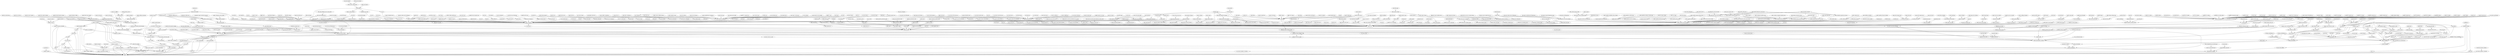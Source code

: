digraph "/home/cendes/Documents/masters_thesis/ocloz/knob_graph_search/./sched_rt_runtime_us.dot" {
	 sched_rt_runtime_exceeded -> _ROOT_
	 update_curr_rt -> sched_rt_runtime_exceeded
	 __enable_runtime -> _ROOT_
	 rq_online_rt -> __enable_runtime
	 BUG_ON -> _ROOT_
	 __disable_runtime -> BUG_ON
	 min_t -> _ROOT_
	 __disable_runtime -> min_t
	 __disable_runtime -> _ROOT_
	 rq_offline_rt -> __disable_runtime
	 sched_rt_bandwidth_account -> _ROOT_
	 update_curr_dl -> sched_rt_bandwidth_account
	 sched_rt_do_global -> _ROOT_
	 sched_rt_handler -> sched_rt_do_global
	 start_rt_bandwidth -> _ROOT_
	 inc_rt_group -> start_rt_bandwidth
	 sched_init -> _ROOT_
	 start_kernel -> sched_init
	 init_rt_rq -> _ROOT_
	 sched_init -> init_rt_rq
	 init_rt_bandwidth -> _ROOT_
	 sched_init -> init_rt_bandwidth
	 sched_rt_global_constraints -> _ROOT_
	 sched_rt_handler -> sched_rt_global_constraints
	 sched_dl_do_global -> _ROOT_
	 sched_rt_handler -> sched_dl_do_global
	 init_dl_bandwidth -> _ROOT_
	 sched_init -> init_dl_bandwidth
	 init_dl_rq_bw_ratio -> _ROOT_
	 sched_dl_do_global -> init_dl_rq_bw_ratio
	 init_dl_rq -> init_dl_rq_bw_ratio
	 likely -> _ROOT_
	 sched_rt_runtime_exceeded -> likely
	 do_div -> likely
	 __arch_xprod_64 -> _ROOT_
	 __div64_const32 -> __arch_xprod_64
	 __div64_const32 -> _ROOT_
	 do_div -> __div64_const32
	 do_div -> _ROOT_
	 div_u64_rem -> do_div
	 div_u64_rem -> _ROOT_
	 div_u64 -> div_u64_rem
	 div_u64 -> _ROOT_
	 div64_u64 -> div_u64
	 div64_u64 -> _ROOT_
	 to_ratio -> div64_u64
	 to_ratio -> _ROOT_
	 sched_dl_global_validate -> to_ratio
	 sched_dl_global_validate -> _ROOT_
	 sched_rt_handler -> sched_dl_global_validate
	 init_dl_bw -> _ROOT_
	 init_rootdomain -> init_dl_bw
	 init_dl_rq -> init_dl_bw
	 global_rt_runtime -> _ROOT_
	 sched_rt_global_constraints -> global_rt_runtime
	 sched_dl_do_global -> global_rt_runtime
	 init_dl_rq_bw_ratio -> global_rt_runtime
	 sched_dl_global_validate -> global_rt_runtime
	 sched_rt_do_global -> global_rt_runtime
	 init_dl_bw -> global_rt_runtime
	 tg_rt_schedulable -> global_rt_runtime
	 sched_init -> global_rt_runtime
	 rt_bandwidth_enabled -> _ROOT_
	 update_curr_rt -> rt_bandwidth_enabled
	 do_sched_rt_period_timer -> rt_bandwidth_enabled
	 start_rt_bandwidth -> rt_bandwidth_enabled
	 tg_rt_schedulable -> rt_bandwidth_enabled
	 update_curr_dl -> rt_bandwidth_enabled
	 __sched_setscheduler -> rt_bandwidth_enabled
	 dl_bandwidth_enabled -> _ROOT_
	 dl_task_offline_migration -> dl_bandwidth_enabled
	 dl_task_check_affinity -> dl_bandwidth_enabled
	 __sched_setscheduler -> dl_bandwidth_enabled
	 restrict_cpus_allowed_ptr -> dl_bandwidth_enabled
	 sched_rt_handler -> _ROOT_
	 sched_rt_global_validate -> _ROOT_
	 sched_rt_handler -> sched_rt_global_validate
	 rcu_torture_enable_rt_throttle -> _ROOT_
	 rcutorture_booster_cleanup -> rcu_torture_enable_rt_throttle
	 rcu_torture_disable_rt_throttle -> _ROOT_
	 rcutorture_booster_init -> rcu_torture_disable_rt_throttle
	 inc_rt_tasks -> inc_rt_group
	 sched_init -> init_dl_rq
	 force_compatible_cpus_allowed_ptr -> restrict_cpus_allowed_ptr
	 normalize_rt_tasks -> __sched_setscheduler
	 sched_setattr_nocheck -> __sched_setscheduler
	 sched_setattr -> __sched_setscheduler
	 _sched_setscheduler -> __sched_setscheduler
	 sched_setscheduler_nocheck -> _sched_setscheduler
	 sched_setscheduler -> _sched_setscheduler
	 set_priority -> sched_setscheduler
	 set_process_priority -> sched_setscheduler
	 main -> sched_setscheduler
	 do_sched_setscheduler -> sched_setscheduler
	 SYSCALL_DEFINE2 -> do_sched_setscheduler
	 SYSCALL_DEFINE3 -> do_sched_setscheduler
	 SYSCALL_DEFINE3 -> SYSCALL_DEFINE3
	 SYSCALL_DEFINE2 -> SYSCALL_DEFINE2
	 prepare_system -> set_process_priority
	 main -> prepare_system
	 main -> set_priority
	 rcu_spawn_one_boost_kthread -> sched_setscheduler_nocheck
	 rcu_cpu_kthread_setup -> sched_setscheduler_nocheck
	 rcu_spawn_gp_kthread -> sched_setscheduler_nocheck
	 sched_set_fifo_low -> sched_setscheduler_nocheck
	 sched_set_stop_task -> sched_setscheduler_nocheck
	 rcutorture_booster_init -> sched_setscheduler_nocheck
	 sched_set_fifo -> sched_setscheduler_nocheck
	 __kthread_create_on_node -> sched_setscheduler_nocheck
	 __kthread_create_worker -> __kthread_create_on_node
	 kthread_create_on_node -> __kthread_create_on_node
	 svc_start_kthreads -> kthread_create_on_node
	 pktgen_create_thread -> kthread_create_on_node
	 create_worker -> kthread_create_on_node
	 do_map_benchmark -> kthread_create_on_node
	 rcutorture_booster_init -> kthread_create_on_node
	 kthread_create_on_cpu -> kthread_create_on_node
	 __cpu_map_entry_alloc -> kthread_create_on_node
	 kthread_create -> kthread_create_on_node
	 rdtgroup_pseudo_lock_create -> kthread_create_on_node
	 pseudo_lock_measure_cycles -> kthread_create_on_node
	 pseudo_lock_measure_trigger -> pseudo_lock_measure_cycles
	 rdtgroup_schemata_write -> rdtgroup_pseudo_lock_create
	 batadv_tp_start_kthread -> kthread_create
	 start_pageattr_test -> kthread_create
	 init_rescuer -> kthread_create
	 nfsd4_copy -> kthread_create
	 lockd_start_svc -> kthread_create
	 ubifs_remount_rw -> kthread_create
	 rcu_spawn_one_boost_kthread -> kthread_create
	 psi_trigger_create -> kthread_create
	 kthread_run -> kthread_create
	 mount_ubifs -> kthread_create
	 rcu_spawn_gp_kthread -> kthread_create
	 apm_init -> kthread_create
	 setup_irq_thread -> kthread_create
	 sugov_kthread_create -> kthread_create
	 lockd_up -> lockd_start_svc
	 nfsd_startup_net -> lockd_up
	 reclaimer -> lockd_up
	 nlmclnt_init -> lockd_up
	 nfs_start_lockd -> nlmclnt_init
	 nfsd_svc -> nfsd_startup_net
	 ubifs_fill_super -> mount_ubifs
	 ubifs_mount -> ubifs_fill_super
	 ubifs_remount_fs -> ubifs_remount_rw
	 kvm_vm_create_worker_thread -> kthread_run
	 tomoyo_notify_gc -> kthread_run
	 sample_trace_array_init -> kthread_run
	 ftrace_direct_init -> kthread_run
	 start_sync_thread -> kthread_run
	 foo_bar_reg -> kthread_run
	 rfcomm_init -> kthread_run
	 hidp_session_start_sync -> kthread_run
	 kswapd_run -> kthread_run
	 page_alloc_init_late -> kthread_run
	 init_jfs_fs -> kthread_run
	 audit_send_reply -> kthread_run
	 jffs2_start_garbage_collect_thread -> kthread_run
	 init_threads -> kthread_run
	 ksmbd_tcp_run_kthread -> kthread_run
	 hung_task_init -> kthread_run
	 ksmbd_tcp_new_connection -> kthread_run
	 f2fs_create_flush_cmd_control -> kthread_run
	 f2fs_start_discard_thread -> kthread_run
	 ocfs2_recovery_thread -> kthread_run
	 cryptomgr_schedule_probe -> kthread_run
	 nfs4_schedule_state_manager -> kthread_run
	 bnep_add_connection -> kthread_run
	 cryptomgr_schedule_test -> kthread_run
	 ext4_multi_mount_protect -> kthread_run
	 cmtp_add_connection -> kthread_run
	 btrfs_resume_dev_replace_async -> kthread_run
	 smb_direct_handle_connect_request -> kthread_run
	 btrfs_repair_one_zone -> kthread_run
	 start_stop_khugepaged -> kthread_run
	 btrfs_resume_balance_async -> kthread_run
	 jbd2_journal_start_thread -> kthread_run
	 open_ctree -> kthread_run
	 btrfs_create_uuid_tree -> kthread_run
	 ecryptfs_init_kthread -> kthread_run
	 nlmclnt_recovery -> kthread_run
	 cifs_get_tcp_session -> kthread_run
	 ocfs2_dlm_init -> kthread_run
	 f2fs_start_ckpt_thread -> kthread_run
	 ext4_run_lazyinit_thread -> kthread_run
	 dlm_recoverd_start -> kthread_run
	 o2hb_region_dev_store -> kthread_run
	 napi_kthread_create -> kthread_run
	 start_scan_thread -> kthread_run
	 nilfs_segctor_start_thread -> kthread_run
	 dlm_launch_recovery_thread -> kthread_run
	 dlm_launch_thread -> kthread_run
	 ocfs2_journal_load -> kthread_run
	 rcu_torture_read_exit -> kthread_run
	 xfs_trans_ail_init -> kthread_run
	 audit_init -> kthread_run
	 dlm_scand_start -> kthread_run
	 audit_launch_prune -> kthread_run
	 rcu_spawn_one_nocb_kthread -> kthread_run
	 audit_list_rules_send -> kthread_run
	 trigger_batched_requests_store -> kthread_run
	 oom_init -> kthread_run
	 sgx_page_reclaimer_init -> kthread_run
	 try_one_request -> kthread_run
	 save_image_lzo -> kthread_run
	 f2fs_start_gc_thread -> kthread_run
	 load_image_lzo -> kthread_run
	 clocksource_watchdog_work -> kthread_run
	 kcompactd_run -> kthread_run
	 rcu_spawn_tasks_kthread_generic -> kthread_run
	 clocksource_wdtest_init -> kthread_run
	 _torture_create_kthread -> kthread_run
	 kunit_try_catch_run -> kthread_run
	 test_rht_init -> kthread_run
	 ksm_init -> kthread_run
	 trace_event_init -> kthread_run
	 do_concurrent_test -> kthread_run
	 btrfs_check_uuid_tree -> kthread_run
	 __damon_start -> kthread_run
	 sgx_init -> sgx_page_reclaimer_init
	 cryptomgr_notify -> cryptomgr_schedule_probe
	 cryptomgr_notify -> cryptomgr_schedule_test
	 btrfs_start_pre_rw_mount -> btrfs_resume_dev_replace_async
	 btrfs_remount -> btrfs_start_pre_rw_mount
	 open_ctree -> btrfs_start_pre_rw_mount
	 btrfs_fill_super -> open_ctree
	 open_ctree -> btrfs_check_uuid_tree
	 btrfs_start_pre_rw_mount -> btrfs_resume_balance_async
	 btrfs_start_pre_rw_mount -> btrfs_create_uuid_tree
	 scrub_handle_errored_block -> btrfs_repair_one_zone
	 repair_io_failure -> btrfs_repair_one_zone
	 clean_io_failure -> repair_io_failure
	 btrfs_repair_eb_io_failure -> repair_io_failure
	 scrub_block_complete -> scrub_handle_errored_block
	 scrub_checksum -> scrub_handle_errored_block
	 cifs_ses_add_channel -> cifs_get_tcp_session
	 mount_get_conns -> cifs_get_tcp_session
	 is_dfs_mount -> mount_get_conns
	 cifs_mount -> mount_get_conns
	 mount_get_dfs_conns -> mount_get_conns
	 cifs_try_adding_channels -> cifs_ses_add_channel
	 threads_start -> dlm_scand_start
	 dlm_new_lockspace -> threads_start
	 new_lockspace -> dlm_recoverd_start
	 dlm_new_lockspace -> new_lockspace
	 ecryptfs_init -> ecryptfs_init_kthread
	 ext4_remount -> ext4_multi_mount_protect
	 ext4_fill_super -> ext4_multi_mount_protect
	 ext4_register_li_request -> ext4_run_lazyinit_thread
	 ext4_remount -> ext4_register_li_request
	 ext4_fill_super -> ext4_register_li_request
	 __ext4_ioctl -> ext4_register_li_request
	 ext4_ioctl_group_add -> ext4_register_li_request
	 f2fs_fill_super -> f2fs_start_ckpt_thread
	 f2fs_remount -> f2fs_start_ckpt_thread
	 f2fs_fill_super -> f2fs_start_gc_thread
	 f2fs_remount -> f2fs_start_gc_thread
	 f2fs_remount -> f2fs_create_flush_cmd_control
	 f2fs_build_segment_manager -> f2fs_create_flush_cmd_control
	 f2fs_fill_super -> f2fs_build_segment_manager
	 f2fs_remount -> f2fs_start_discard_thread
	 create_discard_cmd_control -> f2fs_start_discard_thread
	 f2fs_build_segment_manager -> create_discard_cmd_control
	 gfs2_fill_super -> init_threads
	 journal_reset -> jbd2_journal_start_thread
	 jbd2_journal_load -> journal_reset
	 jffs2_do_fill_super -> jffs2_start_garbage_collect_thread
	 jffs2_do_remount_fs -> jffs2_start_garbage_collect_thread
	 jffs2_reconfigure -> jffs2_do_remount_fs
	 jffs2_fill_super -> jffs2_do_fill_super
	 smb_direct_listen_handler -> smb_direct_handle_connect_request
	 ksmbd_kthread_fn -> ksmbd_tcp_new_connection
	 create_socket -> ksmbd_tcp_run_kthread
	 ksmbd_netdev_event -> create_socket
	 nlm_host_rebooted -> nlmclnt_recovery
	 nlmsvc_proc_sm_notify -> nlm_host_rebooted
	 nlm4svc_proc_sm_notify -> nlm_host_rebooted
	 nfs41_handle_some_state_revoked -> nfs4_schedule_state_manager
	 nfs41_notify_server -> nfs4_schedule_state_manager
	 nfs_inode_find_state_and_recover -> nfs4_schedule_state_manager
	 nfs41_handle_backchannel_fault -> nfs4_schedule_state_manager
	 nfs4_reset_all_state -> nfs4_schedule_state_manager
	 nfs4_schedule_path_down_recovery -> nfs4_schedule_state_manager
	 nfs4_client_recover_expired_lease -> nfs4_schedule_state_manager
	 nfs4_callback_recallany -> nfs4_schedule_state_manager
	 nfs4_schedule_session_recovery -> nfs4_schedule_state_manager
	 nfs_delegation_run_state_manager -> nfs4_schedule_state_manager
	 nfs_server_return_all_delegations -> nfs4_schedule_state_manager
	 nfs_test_expired_all_delegations -> nfs4_schedule_state_manager
	 update_open_stateid -> nfs4_schedule_state_manager
	 nfs_inode_find_delegation_state_and_recover -> nfs4_schedule_state_manager
	 nfs40_discover_server_trunking -> nfs4_schedule_state_manager
	 nfs41_handle_server_reboot -> nfs4_schedule_state_manager
	 nfs_clear_open_stateid -> nfs4_schedule_state_manager
	 nfs4_schedule_stateid_recovery -> nfs4_schedule_state_manager
	 nfs4_enable_swap -> nfs4_schedule_state_manager
	 nfs4_schedule_lease_moved_recovery -> nfs4_schedule_state_manager
	 nfs41_handle_cb_path_down -> nfs4_schedule_state_manager
	 nfs41_discover_server_trunking -> nfs4_schedule_state_manager
	 nfs4_schedule_lease_recovery -> nfs4_schedule_state_manager
	 nfs4_schedule_migration_recovery -> nfs4_schedule_state_manager
	 nfs_async_inode_return_delegation -> nfs_delegation_run_state_manager
	 nfs_expire_unreferenced_delegations -> nfs_delegation_run_state_manager
	 nfs_expire_unused_delegation_types -> nfs_delegation_run_state_manager
	 nfs_expire_all_delegations -> nfs_delegation_run_state_manager
	 nfs4_destroy_server -> nfs_server_return_all_delegations
	 nfs41_handle_recallable_state_revoked -> nfs_test_expired_all_delegations
	 nfs_inode_find_state_and_recover -> nfs_inode_find_delegation_state_and_recover
	 nfs4_schedule_stateid_recovery -> nfs_inode_find_delegation_state_and_recover
	 pnfs_update_layout -> nfs4_schedule_stateid_recovery
	 nfs4_handle_setlk_error -> nfs4_schedule_stateid_recovery
	 _nfs4_open_and_get_state -> nfs4_schedule_stateid_recovery
	 nfs4_handle_delegation_recall_error -> nfs4_schedule_stateid_recovery
	 nfs4_do_handle_exception -> nfs4_schedule_stateid_recovery
	 nfs4_handle_delegation_recall_error -> nfs_inode_find_state_and_recover
	 nfs4_do_handle_exception -> nfs_inode_find_state_and_recover
	 nfs_delegation_mark_returned -> nfs_inode_find_state_and_recover
	 nfs_revoke_delegation -> nfs_inode_find_state_and_recover
	 nfs4_close_done -> nfs_clear_open_stateid
	 _nfs4_opendata_to_nfs4_state -> update_open_stateid
	 _nfs4_opendata_reclaim_to_nfs4_state -> update_open_stateid
	 nfs4_try_open_cached -> update_open_stateid
	 __nfs42_ssc_open -> update_open_stateid
	 nfs4_release_lockowner_done -> nfs4_schedule_lease_recovery
	 nfs4_handle_setlk_error -> nfs4_schedule_lease_recovery
	 nfs4_renew_done -> nfs4_schedule_lease_recovery
	 nfs4_do_open -> nfs4_schedule_lease_recovery
	 nfs41_sequence_handle_errors -> nfs4_schedule_lease_recovery
	 nfs4_handle_delegation_recall_error -> nfs4_schedule_lease_recovery
	 nfs41_reclaim_complete_handle_errors -> nfs4_schedule_lease_recovery
	 nfs4_do_handle_exception -> nfs4_schedule_lease_recovery
	 nfs4_handle_delegation_recall_error -> nfs4_schedule_migration_recovery
	 nfs4_do_handle_exception -> nfs4_schedule_migration_recovery
	 nfs41_handle_sequence_flag_errors -> nfs4_schedule_lease_moved_recovery
	 nfs4_renew_done -> nfs4_schedule_lease_moved_recovery
	 nfs4_handle_delegation_recall_error -> nfs4_schedule_lease_moved_recovery
	 nfs4_do_handle_exception -> nfs4_schedule_lease_moved_recovery
	 pnfs_update_layout -> nfs4_client_recover_expired_lease
	 nfs41_check_session_ready -> nfs4_client_recover_expired_lease
	 _nfs4_do_open -> nfs4_client_recover_expired_lease
	 nfs4_renew_done -> nfs4_schedule_path_down_recovery
	 nfs40_walk_client_list -> nfs4_schedule_path_down_recovery
	 nfs41_sequence_process -> nfs4_schedule_session_recovery
	 nfs4_bind_one_conn_to_session_done -> nfs4_schedule_session_recovery
	 ff_layout_async_handle_error_v4 -> nfs4_schedule_session_recovery
	 filelayout_async_handle_error -> nfs4_schedule_session_recovery
	 nfs41_release_slot -> nfs41_notify_server
	 nfs4_callback_recallslot -> nfs41_notify_server
	 nfs41_handle_all_state_revoked -> nfs4_reset_all_state
	 nfs41_handle_sequence_flag_errors -> nfs41_handle_server_reboot
	 nfs41_handle_sequence_flag_errors -> nfs41_handle_some_state_revoked
	 nfs41_handle_sequence_flag_errors -> nfs41_handle_backchannel_fault
	 nfs41_handle_sequence_flag_errors -> nfs41_handle_cb_path_down
	 nilfs_attach_log_writer -> nilfs_segctor_start_thread
	 nilfs_remount -> nilfs_attach_log_writer
	 nilfs_fill_super -> nilfs_attach_log_writer
	 nilfs_salvage_orphan_logs -> nilfs_attach_log_writer
	 dlm_join_domain -> dlm_launch_recovery_thread
	 dlm_register_domain -> dlm_join_domain
	 dlm_join_domain -> dlm_launch_thread
	 ocfs2_mount_volume -> ocfs2_dlm_init
	 ocfs2_fill_super -> ocfs2_mount_volume
	 ocfs2_check_volume -> ocfs2_journal_load
	 ocfs2_mount_volume -> ocfs2_check_volume
	 ocfs2_mark_dead_nodes -> ocfs2_recovery_thread
	 ocfs2_do_node_down -> ocfs2_recovery_thread
	 ocfs2_check_volume -> ocfs2_mark_dead_nodes
	 xfs_log_mount -> xfs_trans_ail_init
	 xfs_mountfs -> xfs_log_mount
	 audit_receive_msg -> audit_send_reply
	 audit_get_feature -> audit_send_reply
	 audit_receive_msg -> audit_get_feature
	 audit_receive -> audit_receive_msg
	 audit_add_tree_rule -> audit_launch_prune
	 audit_add_rule -> audit_add_tree_rule
	 audit_receive_msg -> audit_list_rules_send
	 swsusp_write -> save_image_lzo
	 hibernate -> swsusp_write
	 swsusp_read -> load_image_lzo
	 load_image_and_restore -> swsusp_read
	 rcu_spawn_tasks_trace_kthread -> rcu_spawn_tasks_kthread_generic
	 rcu_spawn_tasks_rude_kthread -> rcu_spawn_tasks_kthread_generic
	 rcu_spawn_tasks_kthread -> rcu_spawn_tasks_kthread_generic
	 rcu_init_tasks_generic -> rcu_spawn_tasks_kthread
	 rcu_init_tasks_generic -> rcu_spawn_tasks_rude_kthread
	 rcu_init_tasks_generic -> rcu_spawn_tasks_trace_kthread
	 rcu_spawn_cpu_nocb_kthread -> rcu_spawn_one_nocb_kthread
	 rcu_spawn_nocb_kthreads -> rcu_spawn_cpu_nocb_kthread
	 rcutree_prepare_cpu -> rcu_spawn_cpu_nocb_kthread
	 rcu_init -> rcutree_prepare_cpu
	 torture_create_kthread -> _torture_create_kthread
	 rcu_scale_init -> torture_create_kthread
	 lock_torture_init -> torture_create_kthread
	 torture_onoff_init -> torture_create_kthread
	 torture_shuffle_init -> torture_create_kthread
	 rcu_torture_stall_init -> torture_create_kthread
	 torture_stutter_init -> torture_create_kthread
	 kfree_scale_init -> torture_create_kthread
	 rcu_torture_fwd_prog_init -> torture_create_kthread
	 torture_shutdown_init -> torture_create_kthread
	 rcu_torture_barrier_init -> torture_create_kthread
	 test_init -> torture_create_kthread
	 rcu_torture_read_exit_init -> torture_create_kthread
	 rcu_torture_init -> torture_create_kthread
	 scf_torture_init -> torture_create_kthread
	 ref_scale_init -> torture_create_kthread
	 kunit_run_case_catch_errors -> kunit_try_catch_run
	 kunit_test_try_catch_unsuccessful_try_does_catch -> kunit_try_catch_run
	 kunit_test_try_catch_successful_try_no_catch -> kunit_try_catch_run
	 kunit_run_tests -> kunit_run_case_catch_errors
	 try_requests -> try_one_request
	 run_test_fs_type -> try_requests
	 run_test_driver -> try_requests
	 vmalloc_test_init -> do_concurrent_test
	 online_pages -> kcompactd_run
	 kcompactd_init -> kcompactd_run
	 damon_start -> __damon_start
	 dbgfs_monitor_on_write -> damon_start
	 hugepage_init -> start_stop_khugepaged
	 enabled_store -> start_stop_khugepaged
	 kmemleak_late_init -> start_scan_thread
	 kmemleak_write -> start_scan_thread
	 kernel_init_freeable -> page_alloc_init_late
	 kernel_init -> kernel_init_freeable
	 kswapd_init -> kswapd_run
	 online_pages -> kswapd_run
	 do_bnep_sock_ioctl -> bnep_add_connection
	 bnep_sock_compat_ioctl -> do_bnep_sock_ioctl
	 bnep_sock_ioctl -> do_bnep_sock_ioctl
	 do_cmtp_sock_ioctl -> cmtp_add_connection
	 cmtp_sock_compat_ioctl -> do_cmtp_sock_ioctl
	 cmtp_sock_ioctl -> do_cmtp_sock_ioctl
	 hidp_session_probe -> hidp_session_start_sync
	 netif_napi_add -> napi_kthread_create
	 dev_set_threaded -> napi_kthread_create
	 modify_napi_threaded -> dev_set_threaded
	 gro_cells_init -> netif_napi_add
	 netif_tx_napi_add -> netif_napi_add
	 ip_vs_genl_new_daemon -> start_sync_thread
	 do_ip_vs_set_ctl -> start_sync_thread
	 ip_vs_genl_set_daemon -> ip_vs_genl_new_daemon
	 tomoyo_close_control -> tomoyo_notify_gc
	 tomoyo_open_control -> tomoyo_notify_gc
	 tomoyo_open -> tomoyo_open_control
	 tomoyo_release -> tomoyo_close_control
	 kvm_mmu_post_init_vm -> kvm_vm_create_worker_thread
	 kvm_arch_post_init_vm -> kvm_mmu_post_init_vm
	 __setup_irq -> setup_irq_thread
	 request_percpu_nmi -> __setup_irq
	 __request_percpu_irq -> __setup_irq
	 request_nmi -> __setup_irq
	 setup_percpu_irq -> __setup_irq
	 request_threaded_irq -> __setup_irq
	 evtchnl_alloc -> request_threaded_irq
	 hda_dsp_probe -> request_threaded_irq
	 skl_dsp_acquire_irq -> request_threaded_irq
	 pm860x_probe -> request_threaded_irq
	 request_any_context_irq -> request_threaded_irq
	 devm_request_threaded_irq -> request_threaded_irq
	 vxpocket_config -> request_threaded_irq
	 pcxhr_probe -> request_threaded_irq
	 wm0010_spi_probe -> request_threaded_irq
	 wm8350_register_irq -> request_threaded_irq
	 wm8903_i2c_probe -> request_threaded_irq
	 wm8994_request_irq -> request_threaded_irq
	 madera_request_irq -> request_threaded_irq
	 asihpi_adapter_probe -> request_threaded_irq
	 pm80x_request_irq -> request_threaded_irq
	 da7219_aad_init -> request_threaded_irq
	 wm5100_i2c_probe -> request_threaded_irq
	 max98095_probe -> request_threaded_irq
	 rt286_i2c_probe -> request_threaded_irq
	 rt298_i2c_probe -> request_threaded_irq
	 pdacf_config -> request_threaded_irq
	 request_irq -> request_threaded_irq
	 snd_mixart_probe -> request_threaded_irq
	 rt5645_i2c_probe -> request_threaded_irq
	 twl6040_probe -> request_threaded_irq
	 skl_acquire_irq -> request_threaded_irq
	 wcd_mbhc_init -> request_threaded_irq
	 wm2200_i2c_probe -> request_threaded_irq
	 rt274_i2c_probe -> request_threaded_irq
	 wm8993_i2c_probe -> request_threaded_irq
	 wcd938x_soc_codec_probe -> request_threaded_irq
	 wm8994_component_probe -> request_threaded_irq
	 wm8996_probe -> request_threaded_irq
	 request_percpu_irq -> __request_percpu_irq
	 rcu_spawn_boost_kthreads -> rcu_spawn_one_boost_kthread
	 rcutree_prepare_cpu -> rcu_spawn_one_boost_kthread
	 start_kernel -> rcu_init
	 x86_64_start_reservations -> start_kernel
	 i386_start_kernel -> start_kernel
	 rcu_spawn_gp_kthread -> rcu_spawn_boost_kthreads
	 sugov_init -> sugov_kthread_create
	 psi_write -> psi_trigger_create
	 cgroup_pressure_write -> psi_trigger_create
	 cgroup_memory_pressure_write -> cgroup_pressure_write
	 cgroup_cpu_pressure_write -> cgroup_pressure_write
	 cgroup_io_pressure_write -> cgroup_pressure_write
	 psi_cpu_write -> psi_write
	 psi_memory_write -> psi_write
	 psi_io_write -> psi_write
	 workqueue_init -> init_rescuer
	 alloc_workqueue -> init_rescuer
	 kvm_irqfd_init -> alloc_workqueue
	 vsock_loopback_init -> alloc_workqueue
	 tls_device_init -> alloc_workqueue
	 rpciod_start -> alloc_workqueue
	 af_rxrpc_init -> alloc_workqueue
	 z_erofs_init_workqueue -> alloc_workqueue
	 afs_init -> alloc_workqueue
	 ksmbd_workqueue_init -> alloc_workqueue
	 init_gfs2_fs -> alloc_workqueue
	 gfs2_glock_init -> alloc_workqueue
	 test_ww_mutex_init -> alloc_workqueue
	 f2fs_init_post_read_wq -> alloc_workqueue
	 dlm_callback_start -> alloc_workqueue
	 __printf -> alloc_workqueue
	 fscrypt_init -> alloc_workqueue
	 blkcg_init -> alloc_workqueue
	 nfsd_file_cache_init -> alloc_workqueue
	 fsverity_init_workqueue -> alloc_workqueue
	 ext4_fill_super -> alloc_workqueue
	 blk_dev_init -> alloc_workqueue
	 create_fs_client -> alloc_workqueue
	 smc_lgr_create -> alloc_workqueue
	 sb_init_dio_done_wq -> alloc_workqueue
	 throtl_init -> alloc_workqueue
	 __btrfs_alloc_workqueue -> alloc_workqueue
	 alloc_ordered_workqueue -> alloc_workqueue
	 virtio_vsock_init -> alloc_workqueue
	 cgwb_init -> alloc_workqueue
	 xlog_alloc_log -> alloc_workqueue
	 init_cifs -> alloc_workqueue
	 btrfs_init_workqueues -> alloc_workqueue
	 nfsiod_start -> alloc_workqueue
	 dfs_cache_init -> alloc_workqueue
	 ceph_msgr_init -> alloc_workqueue
	 cryptd_init -> alloc_workqueue
	 init_dlmfs_fs -> alloc_workqueue
	 sock_diag_init -> alloc_workqueue
	 reiserfs_fill_super -> alloc_workqueue
	 dlm_join_domain -> alloc_workqueue
	 cgroup_wq_init -> alloc_workqueue
	 bio_integrity_init -> alloc_workqueue
	 padata_alloc -> alloc_workqueue
	 blk_crypto_fallback_init -> alloc_workqueue
	 bioset_init -> alloc_workqueue
	 xlog_cil_init -> alloc_workqueue
	 ksmbd_rdma_init -> alloc_workqueue
	 xfs_init_mount_workqueues -> alloc_workqueue
	 xfs_mru_cache_init -> alloc_workqueue
	 xfs_pwork_init -> alloc_workqueue
	 pm_start_workqueue -> alloc_workqueue
	 xfs_init_workqueues -> alloc_workqueue
	 create_freezable_workqueue -> alloc_workqueue
	 rds_ib_mr_init -> alloc_workqueue
	 create_workqueue -> alloc_workqueue
	 cgroup1_wq_init -> alloc_workqueue
	 rcu_init -> alloc_workqueue
	 cgroup_writeback_init -> alloc_workqueue
	 init_mm_internals -> alloc_workqueue
	 workqueue_init_early -> alloc_workqueue
	 default_bdi_init -> alloc_workqueue
	 smc_init -> alloc_workqueue
	 kmem_cache_init_late -> alloc_workqueue
	 nfs4_state_start -> alloc_workqueue
	 l2tp_init -> alloc_workqueue
	 fscache_init -> alloc_workqueue
	 nf_flow_table_offload_init -> alloc_workqueue
	 qrtr_ns_init -> alloc_workqueue
	 init_bio -> bio_integrity_init
	 f2fs_init_bioset -> bioset_init
	 extent_io_init -> bioset_init
	 blkdev_init -> bioset_init
	 init_bounce_bioset -> bioset_init
	 iomap_init -> bioset_init
	 blk_crypto_fallback_init -> bioset_init
	 blk_alloc_queue -> bioset_init
	 init_bio -> bioset_init
	 bioset_init_from_src -> bioset_init
	 blk_crypto_fallback_start_using_mode -> blk_crypto_fallback_init
	 genhd_device_init -> blk_dev_init
	 btrfs_alloc_workqueue -> __btrfs_alloc_workqueue
	 open_ctree -> btrfs_init_workqueues
	 ceph_get_tree -> create_fs_client
	 init_cifs -> dfs_cache_init
	 __iomap_dio_rw -> sb_init_dio_done_wq
	 do_blockdev_direct_IO -> sb_init_dio_done_wq
	 dio_set_defer_completion -> sb_init_dio_done_wq
	 new_lockspace -> dlm_callback_start
	 z_erofs_init_zip_subsystem -> z_erofs_init_workqueue
	 f2fs_fill_super -> f2fs_init_post_read_wq
	 init_gfs2_fs -> gfs2_glock_init
	 ksmbd_server_init -> ksmbd_workqueue_init
	 ksmbd_conn_transport_init -> ksmbd_rdma_init
	 init_nfs_fs -> nfsiod_start
	 nfsd_startup_generic -> nfsd_file_cache_init
	 nfsd_startup_generic -> nfs4_state_start
	 fsverity_init -> fsverity_init_workqueue
	 xfs_log_mount -> xlog_alloc_log
	 xlog_alloc_log -> xlog_cil_init
	 init_xfs_fs -> xfs_mru_cache_init
	 xfs_iwalk_threaded -> xfs_pwork_init
	 xfs_fs_fill_super -> xfs_init_mount_workqueues
	 init_xfs_fs -> xfs_init_workqueues
	 tomoyo_write_log -> __printf
	 __printf -> __printf
	 clkdev_create -> __printf
	 clkdev_hw_create -> __printf
	 __sdata_dbg -> __printf
	 iommu_device_sysfs_add -> __printf
	 tomoyo_io_printf -> __printf
	 phy_attached_print -> __printf
	 bprintf -> __printf
	 batadv_debug_log -> __printf
	 __sdata_info -> __printf
	 __sdata_err -> __printf
	 __wiphy_dbg -> __printf
	 tomoyo_supervisor -> __printf
	 cfg80211_init -> alloc_ordered_workqueue
	 work_start -> alloc_ordered_workqueue
	 smcd_alloc_dev -> alloc_ordered_workqueue
	 nfsd4_create_callback_queue -> alloc_ordered_workqueue
	 ocfs2_initialize_super -> alloc_ordered_workqueue
	 dsa_init_module -> alloc_ordered_workqueue
	 o2net_start_listening -> alloc_ordered_workqueue
	 create_singlethread_workqueue -> alloc_ordered_workqueue
	 cpuset_init_smp -> alloc_ordered_workqueue
	 imx_rpmsg_pcm_probe -> alloc_ordered_workqueue
	 ieee80211_register_hw -> alloc_ordered_workqueue
	 tipc_crypto_start -> alloc_ordered_workqueue
	 tc_filter_init -> alloc_ordered_workqueue
	 pm_autosleep_init -> alloc_ordered_workqueue
	 hci_register_dev -> alloc_ordered_workqueue
	 tipc_topsrv_work_start -> alloc_ordered_workqueue
	 ct_init_module -> alloc_ordered_workqueue
	 udp_tunnel_nic_init_module -> alloc_ordered_workqueue
	 igmp6_init -> create_workqueue
	 addrconf_init -> create_workqueue
	 inet_frag_wq_init -> create_workqueue
	 init_zswap -> create_workqueue
	 kasan_workqueue_uaf -> create_workqueue
	 allocate_caches_and_workqueue -> create_workqueue
	 pcrypt_init_padata -> padata_alloc
	 pm_init -> pm_start_workqueue
	 start_kernel -> workqueue_init_early
	 start_kernel -> kmem_cache_init_late
	 kernel_init_freeable -> init_mm_internals
	 init_ceph_lib -> ceph_msgr_init
	 nf_flow_table_module_init -> nf_flow_table_offload_init
	 qrtr_proto_init -> qrtr_ns_init
	 rds_ib_init -> rds_ib_mr_init
	 smc_conn_create -> smc_lgr_create
	 rpc_init_mempool -> rpciod_start
	 tls_register -> tls_device_init
	 kvm_init -> kvm_irqfd_init
	 kernel_init_freeable -> workqueue_init
	 batadv_tp_start -> batadv_tp_start_kthread
	 batadv_netlink_tp_meter_start -> batadv_tp_start
	 cpu_map_update_elem -> __cpu_map_entry_alloc
	 map_benchmark_ioctl -> do_map_benchmark
	 __smpboot_create_thread -> kthread_create_on_cpu
	 kthread_run_on_cpu -> kthread_create_on_cpu
	 smpboot_register_percpu_thread -> __smpboot_create_thread
	 smpboot_create_threads -> __smpboot_create_thread
	 cpu_stop_init -> smpboot_register_percpu_thread
	 spawn_ksoftirqd -> smpboot_register_percpu_thread
	 rcu_spawn_core_kthreads -> smpboot_register_percpu_thread
	 cpuhp_threads_init -> smpboot_register_percpu_thread
	 smp_init -> cpuhp_threads_init
	 rcu_spawn_gp_kthread -> rcu_spawn_core_kthreads
	 workqueue_init -> create_worker
	 workqueue_prepare_cpu -> create_worker
	 get_unbound_pool -> create_worker
	 maybe_create_worker -> create_worker
	 manage_workers -> maybe_create_worker
	 worker_thread -> manage_workers
	 alloc_unbound_pwq -> get_unbound_pool
	 wq_update_unbound_numa -> alloc_unbound_pwq
	 apply_wqattrs_prepare -> alloc_unbound_pwq
	 workqueue_apply_unbound_cpumask -> apply_wqattrs_prepare
	 apply_workqueue_attrs_locked -> apply_wqattrs_prepare
	 workqueue_offline_cpu -> wq_update_unbound_numa
	 workqueue_init -> wq_update_unbound_numa
	 workqueue_online_cpu -> wq_update_unbound_numa
	 pg_net_init -> pktgen_create_thread
	 svc_set_num_threads_sync -> svc_start_kthreads
	 svc_set_num_threads -> svc_start_kthreads
	 kthread_create_worker -> __kthread_create_worker
	 kthread_create_worker_on_cpu -> __kthread_create_worker
	 __kthread_create_worker -> __kthread_create_worker
	 crypto_engine_alloc_init_and_set -> kthread_create_worker
	 kvm_create_pit -> kthread_create_worker
	 kvm_arch_vm_ioctl -> kvm_create_pit
	 kvm_vm_ioctl -> kvm_arch_vm_ioctl
	 crypto_engine_alloc_init -> crypto_engine_alloc_init_and_set
	 __printf -> kthread_create_worker_on_cpu
	 cpu_stop_create -> sched_set_stop_task
	 torture_rtmutex_boost -> sched_set_fifo
	 setup_irq_thread -> sched_set_fifo
	 crypto_engine_alloc_init_and_set -> sched_set_fifo
	 rcu_torture_boost -> sched_set_fifo_low
	 psi_poll_worker -> sched_set_fifo_low
	 rcu_scale_writer -> sched_set_fifo_low
	 SYSCALL_DEFINE3 -> sched_setattr
	 sugov_kthread_create -> sched_setattr_nocheck
	 sched_set_normal -> sched_setattr_nocheck
	 rcu_torture_writer -> sched_set_normal
	 rcu_torture_fqs -> sched_set_normal
	 rcu_nocb_toggle -> sched_set_normal
	 rcu_scale_writer -> sched_set_normal
	 stutter_wait -> sched_set_normal
	 rcu_torture_fwd_prog -> sched_set_normal
	 torture_rtmutex_boost -> sched_set_normal
	 rcu_torture_read_exit -> stutter_wait
	 rcu_nocb_toggle -> stutter_wait
	 rcu_torture_writer -> stutter_wait
	 rcu_torture_fqs -> stutter_wait
	 scftorture_invoker -> stutter_wait
	 rcu_torture_boost -> stutter_wait
	 rcu_torture_fwd_prog -> stutter_wait
	 rcu_torture_fakewriter -> stutter_wait
	 lock_torture_reader -> stutter_wait
	 rcu_torture_reader -> stutter_wait
	 lock_torture_writer -> stutter_wait
	 __sched_setaffinity -> dl_task_check_affinity
	 sched_setaffinity -> __sched_setaffinity
	 relax_compatible_cpus_allowed_ptr -> __sched_setaffinity
	 find_cpus -> sched_setaffinity
	 COMPAT_SYSCALL_DEFINE3 -> sched_setaffinity
	 rcu_bind_current_to_nocb -> sched_setaffinity
	 loop -> sched_setaffinity
	 bind_cpu -> sched_setaffinity
	 test_mmap_cpus -> sched_setaffinity
	 fork_it -> sched_setaffinity
	 bool -> sched_setaffinity
	 rcutorture_sched_setaffinity -> sched_setaffinity
	 SYSCALL_DEFINE3 -> sched_setaffinity
	 sched_next_online -> sched_setaffinity
	 set_cpu_affinity -> sched_setaffinity
	 cpu_stat_inject_cpu_idle_event -> sched_setaffinity
	 check_on_cpu -> sched_setaffinity
	 cpu_migrate -> sched_setaffinity
	 COMPAT_SYSCALL_DEFINE3 -> COMPAT_SYSCALL_DEFINE3
	 rcu_torture_fwd_prog -> rcu_bind_current_to_nocb
	 synchronize_rcu_trivial -> rcutorture_sched_setaffinity
	 main -> cpu_stat_inject_cpu_idle_event
	 int_exit -> cpu_stat_inject_cpu_idle_event
	 read_route -> int_exit
	 close_and_exit -> int_exit
	 main -> int_exit
	 monitor_route -> read_route
	 get_route_table -> read_route
	 main -> get_route_table
	 read_route -> get_route_table
	 main -> monitor_route
	 run_perf_test -> loop
	 main -> loop
	 main -> run_perf_test
	 test_lru_loss1 -> sched_next_online
	 test_lru_loss0 -> sched_next_online
	 run_parallel -> sched_next_online
	 test_parallel_lru_loss -> run_parallel
	 test_parallel_lru_dist -> run_parallel
	 main -> test_parallel_lru_dist
	 main -> test_parallel_lru_loss
	 main -> test_lru_loss0
	 main -> test_lru_loss1
	 test_perf_event_array -> check_on_cpu
	 test_bpf_perf_event -> test_perf_event_array
	 main -> test_bpf_perf_event
	 test_evlist -> test_mmap_cpus
	 main -> test_evlist
	 prepare_system -> set_cpu_affinity
	 rw_thread_main -> bind_cpu
	 get_aperf_mperf -> bind_cpu
	 do_interval_measure -> bind_cpu
	 cmd_monitor -> do_interval_measure
	 mperf_measure_stats -> get_aperf_mperf
	 mperf_init_stats -> get_aperf_mperf
	 mperf_start -> mperf_init_stats
	 mperf_stop -> mperf_measure_stats
	 get_cpu_type -> cpu_migrate
	 print_thermal -> cpu_migrate
	 set_temperature_target -> cpu_migrate
	 print_perf_limit -> cpu_migrate
	 print_hwp -> cpu_migrate
	 print_epb -> cpu_migrate
	 print_rapl -> cpu_migrate
	 get_counters -> cpu_migrate
	 alloc_counters -> get_counters
	 copy_counters_to_user -> get_counters
	 do_replace_finish -> get_counters
	 compat_do_replace -> do_replace_finish
	 do_replace -> do_replace_finish
	 do_ip6t_set_ctl -> do_replace
	 do_ipt_set_ctl -> do_replace
	 do_arpt_set_ctl -> do_replace
	 do_ebt_set_ctl -> do_replace
	 compat_do_replace -> do_replace
	 do_ip6t_set_ctl -> compat_do_replace
	 do_ipt_set_ctl -> compat_do_replace
	 do_arpt_set_ctl -> compat_do_replace
	 do_ebt_set_ctl -> compat_do_replace
	 compat_copy_everything_to_user -> copy_counters_to_user
	 copy_everything_to_user -> copy_counters_to_user
	 do_ebt_get_ctl -> copy_everything_to_user
	 compat_do_ebt_get_ctl -> copy_everything_to_user
	 do_ebt_get_ctl -> compat_do_ebt_get_ctl
	 compat_do_ebt_get_ctl -> compat_copy_everything_to_user
	 compat_copy_entries_to_user -> alloc_counters
	 copy_entries_to_user -> alloc_counters
	 get_entries -> copy_entries_to_user
	 do_ip6t_get_ctl -> get_entries
	 do_ipt_get_ctl -> get_entries
	 do_arpt_get_ctl -> get_entries
	 compat_get_entries -> compat_copy_entries_to_user
	 do_ip6t_get_ctl -> compat_get_entries
	 do_ipt_get_ctl -> compat_get_entries
	 do_arpt_get_ctl -> compat_get_entries
	 main -> fork_it
	 cmd_monitor -> fork_it
	 bool -> find_cpus
	 dl_task_timer -> dl_task_offline_migration
	 task_tick_dl -> update_curr_dl
	 put_prev_task_dl -> update_curr_dl
	 yield_task_dl -> update_curr_dl
	 dequeue_task_dl -> update_curr_dl
	 sched_rt_period_timer -> do_sched_rt_period_timer
	 task_tick_rt -> update_curr_rt
	 put_prev_task_rt -> update_curr_rt
	 dequeue_task_rt -> update_curr_rt
	 xen_start_kernel -> x86_64_start_reservations
	 x86_64_start_kernel -> x86_64_start_reservations
	 alloc_rootdomain -> init_rootdomain
	 init_defrootdomain -> init_rootdomain
	 sched_init -> init_defrootdomain
	 __visit_domain_allocation_hell -> alloc_rootdomain
	 build_sched_domains -> __visit_domain_allocation_hell
	 partition_sched_domains_locked -> build_sched_domains
	 sched_init_domains -> build_sched_domains
	 sched_init_smp -> sched_init_domains
	 kernel_init_freeable -> sched_init_smp
	 partition_sched_domains -> partition_sched_domains_locked
	 partition_and_rebuild_sched_domains -> partition_sched_domains_locked
	 rebuild_sched_domains_locked -> partition_and_rebuild_sched_domains
	 update_flag -> rebuild_sched_domains_locked
	 update_relax_domain_level -> rebuild_sched_domains_locked
	 update_prstate -> rebuild_sched_domains_locked
	 update_cpumasks_hier -> rebuild_sched_domains_locked
	 rebuild_sched_domains -> rebuild_sched_domains_locked
	 rebuild_sched_domains_energy -> rebuild_sched_domains
	 cpuset_hotplug_workfn -> rebuild_sched_domains
	 sched_clear_itmt_support -> rebuild_sched_domains
	 sched_set_itmt_support -> rebuild_sched_domains
	 sched_itmt_update_handler -> rebuild_sched_domains
	 update_cpumask -> update_cpumasks_hier
	 update_sibling_cpumasks -> update_cpumasks_hier
	 cpuset_write_s64 -> update_relax_domain_level
	 cpuset_css_offline -> update_flag
	 cpuset_write_u64 -> update_flag
	 update_prstate -> update_flag
	 cpuset_css_offline -> update_prstate
	 sched_partition_write -> update_prstate
	 cpuset_cpu_inactive -> partition_sched_domains
	 cpuset_cpu_active -> partition_sched_domains
	 rebuild_sched_domains -> partition_sched_domains
	 cpuset_update_active_cpus -> partition_sched_domains
	 cpuset_cpu_inactive -> cpuset_update_active_cpus
	 cpuset_cpu_active -> cpuset_update_active_cpus
	 sched_cpu_activate -> cpuset_cpu_active
	 sched_cpu_deactivate -> cpuset_cpu_inactive
	 __enqueue_rt_entity -> inc_rt_tasks
	 dequeue_rt_entity -> __enqueue_rt_entity
	 enqueue_rt_entity -> __enqueue_rt_entity
	 enqueue_task_rt -> enqueue_rt_entity
	 sched_rt_rq_enqueue -> enqueue_rt_entity
	 do_sched_rt_period_timer -> sched_rt_rq_enqueue
	 __disable_runtime -> sched_rt_rq_enqueue
	 dequeue_task_rt -> dequeue_rt_entity
	 sched_rt_rq_dequeue -> dequeue_rt_entity
	 sched_rt_runtime_exceeded -> sched_rt_rq_dequeue
}
